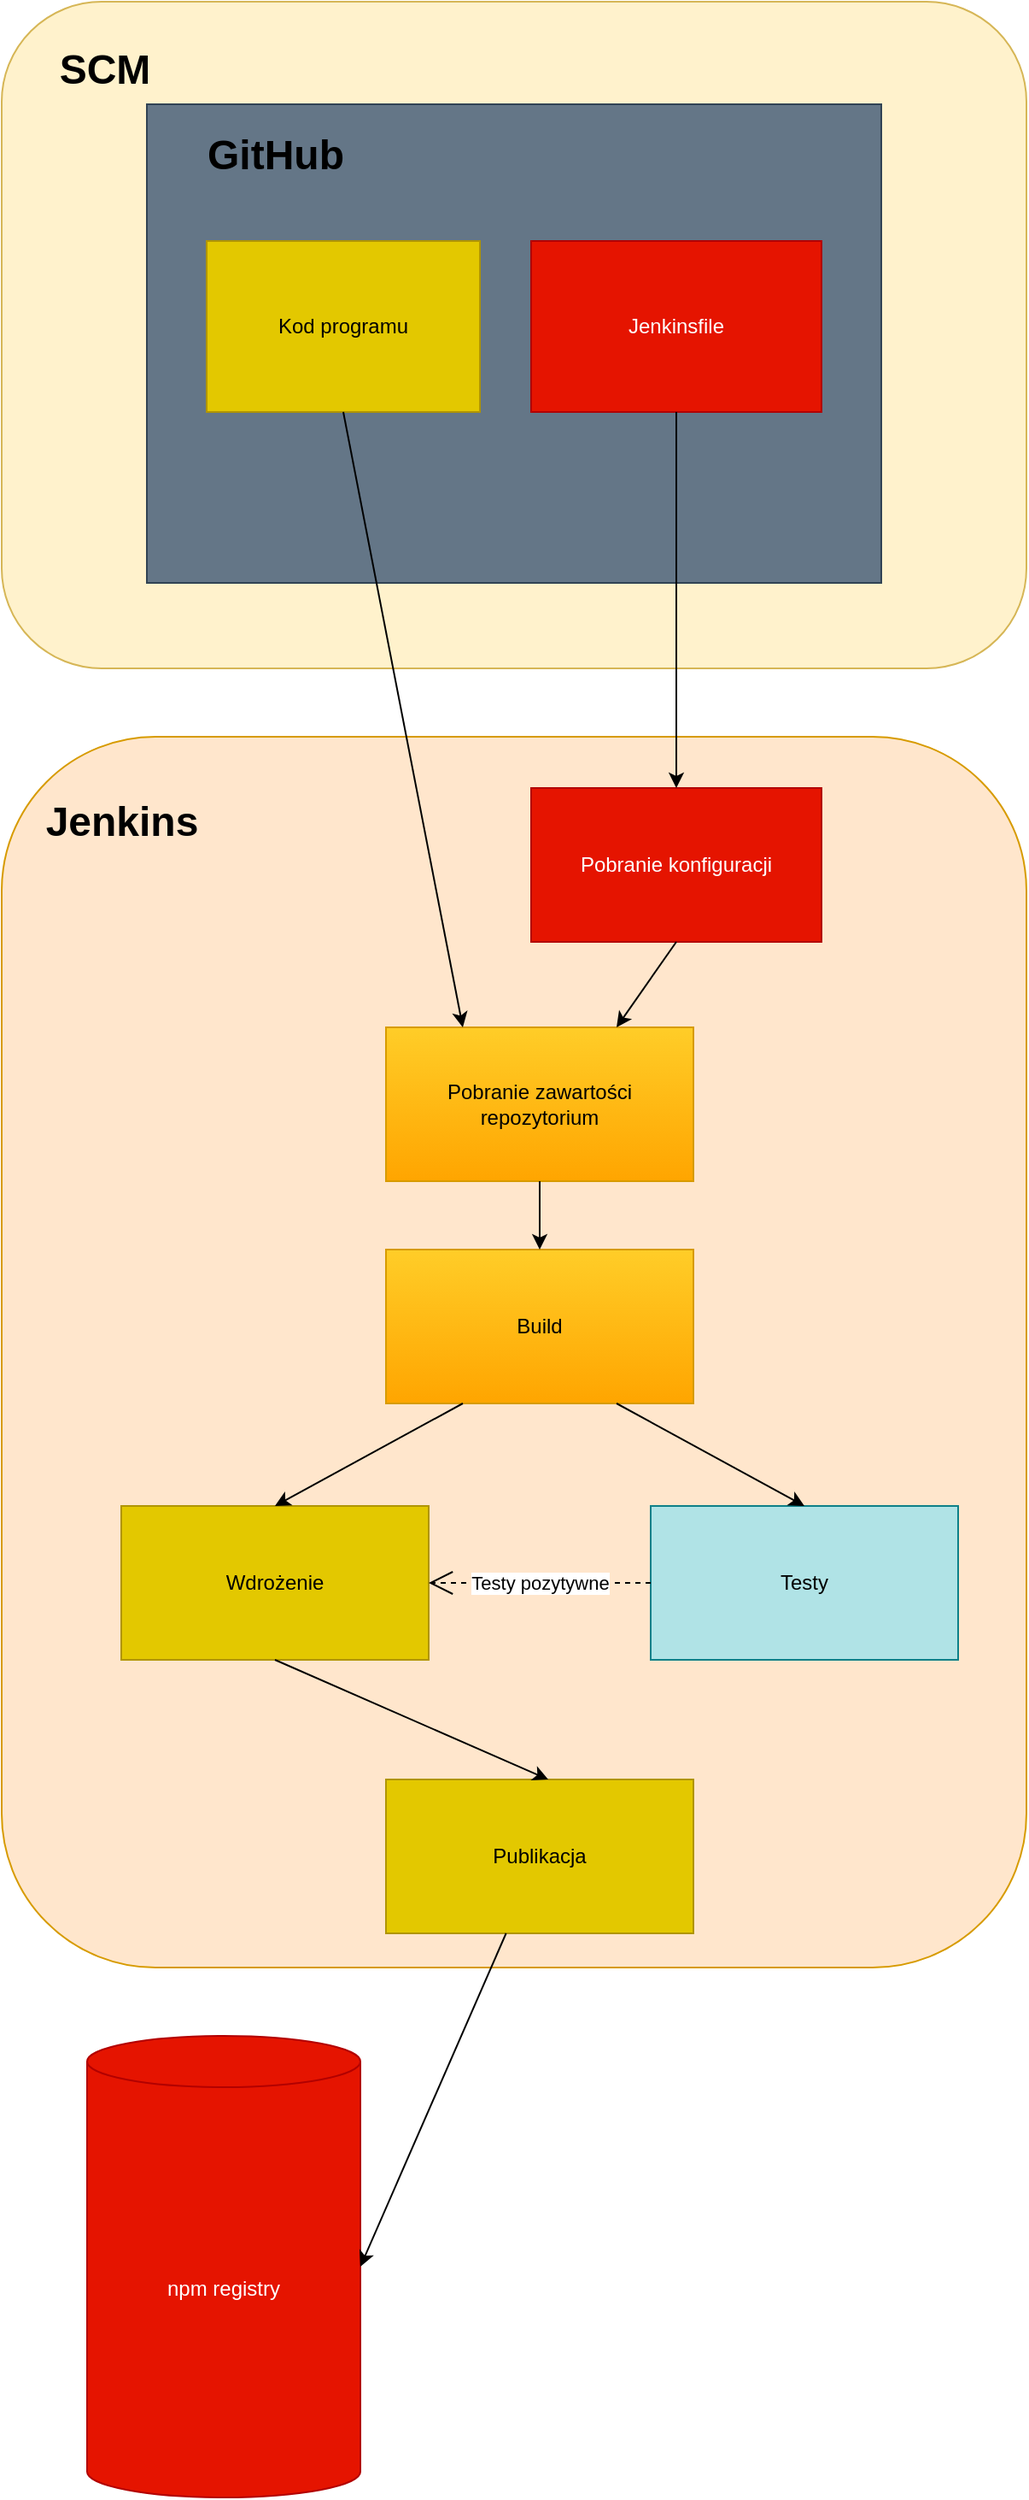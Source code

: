 <mxfile version="18.0.2" type="github">
  <diagram id="_6jzjjmLw6SJjfZyqRxt" name="Page-1">
    <mxGraphModel dx="1422" dy="754" grid="1" gridSize="10" guides="1" tooltips="1" connect="1" arrows="1" fold="1" page="1" pageScale="1" pageWidth="827" pageHeight="1169" math="0" shadow="0">
      <root>
        <mxCell id="0" />
        <mxCell id="1" parent="0" />
        <mxCell id="8yKd8Ax_CTTsXosJWTvP-4" value="" style="rounded=1;whiteSpace=wrap;html=1;fillColor=#fff2cc;strokeColor=#d6b656;" vertex="1" parent="1">
          <mxGeometry x="120" y="10" width="600" height="390" as="geometry" />
        </mxCell>
        <mxCell id="8yKd8Ax_CTTsXosJWTvP-5" value="SCM" style="text;strokeColor=none;fillColor=none;html=1;fontSize=24;fontStyle=1;verticalAlign=middle;align=center;" vertex="1" parent="1">
          <mxGeometry x="130" y="30" width="100" height="40" as="geometry" />
        </mxCell>
        <mxCell id="8yKd8Ax_CTTsXosJWTvP-8" value="" style="rounded=0;whiteSpace=wrap;html=1;fillColor=#647687;strokeColor=#314354;fontColor=#ffffff;" vertex="1" parent="1">
          <mxGeometry x="205" y="70" width="430" height="280" as="geometry" />
        </mxCell>
        <mxCell id="8yKd8Ax_CTTsXosJWTvP-9" value="GitHub" style="text;strokeColor=none;fillColor=none;html=1;fontSize=24;fontStyle=1;verticalAlign=middle;align=center;" vertex="1" parent="1">
          <mxGeometry x="230" y="80" width="100" height="40" as="geometry" />
        </mxCell>
        <mxCell id="8yKd8Ax_CTTsXosJWTvP-10" value="Kod programu" style="rounded=0;whiteSpace=wrap;html=1;fillColor=#e3c800;strokeColor=#B09500;fontColor=#000000;" vertex="1" parent="1">
          <mxGeometry x="240" y="150" width="160" height="100" as="geometry" />
        </mxCell>
        <mxCell id="8yKd8Ax_CTTsXosJWTvP-11" value="Jenkinsfile" style="rounded=0;whiteSpace=wrap;html=1;fillColor=#e51400;fontColor=#ffffff;strokeColor=#B20000;" vertex="1" parent="1">
          <mxGeometry x="430" y="150" width="170" height="100" as="geometry" />
        </mxCell>
        <mxCell id="8yKd8Ax_CTTsXosJWTvP-12" value="Pobranie konfiguracji pipeline" style="rounded=0;whiteSpace=wrap;html=1;" vertex="1" parent="1">
          <mxGeometry x="320" y="480" width="230" height="120" as="geometry" />
        </mxCell>
        <mxCell id="8yKd8Ax_CTTsXosJWTvP-13" value="" style="rounded=1;whiteSpace=wrap;html=1;fillColor=#ffe6cc;strokeColor=#d79b00;" vertex="1" parent="1">
          <mxGeometry x="120" y="440" width="600" height="720" as="geometry" />
        </mxCell>
        <mxCell id="8yKd8Ax_CTTsXosJWTvP-14" value="Jenkins" style="text;strokeColor=none;fillColor=none;html=1;fontSize=24;fontStyle=1;verticalAlign=middle;align=center;" vertex="1" parent="1">
          <mxGeometry x="140" y="470" width="100" height="40" as="geometry" />
        </mxCell>
        <mxCell id="8yKd8Ax_CTTsXosJWTvP-15" value="Pobranie konfiguracji" style="rounded=0;whiteSpace=wrap;html=1;fillColor=#e51400;fontColor=#ffffff;strokeColor=#B20000;" vertex="1" parent="1">
          <mxGeometry x="430" y="470" width="170" height="90" as="geometry" />
        </mxCell>
        <mxCell id="8yKd8Ax_CTTsXosJWTvP-17" value="Pobranie zawartości repozytorium" style="rounded=0;whiteSpace=wrap;html=1;fillColor=#ffcd28;strokeColor=#d79b00;gradientColor=#ffa500;" vertex="1" parent="1">
          <mxGeometry x="345" y="610" width="180" height="90" as="geometry" />
        </mxCell>
        <mxCell id="8yKd8Ax_CTTsXosJWTvP-19" value="" style="endArrow=classic;html=1;rounded=0;exitX=0.5;exitY=1;exitDx=0;exitDy=0;entryX=0.75;entryY=0;entryDx=0;entryDy=0;" edge="1" parent="1" source="8yKd8Ax_CTTsXosJWTvP-15" target="8yKd8Ax_CTTsXosJWTvP-17">
          <mxGeometry width="50" height="50" relative="1" as="geometry">
            <mxPoint x="390" y="500" as="sourcePoint" />
            <mxPoint x="440" y="450" as="targetPoint" />
          </mxGeometry>
        </mxCell>
        <mxCell id="8yKd8Ax_CTTsXosJWTvP-20" value="" style="endArrow=classic;html=1;rounded=0;exitX=0.5;exitY=1;exitDx=0;exitDy=0;entryX=0.25;entryY=0;entryDx=0;entryDy=0;" edge="1" parent="1" source="8yKd8Ax_CTTsXosJWTvP-10" target="8yKd8Ax_CTTsXosJWTvP-17">
          <mxGeometry width="50" height="50" relative="1" as="geometry">
            <mxPoint x="390" y="500" as="sourcePoint" />
            <mxPoint x="440" y="450" as="targetPoint" />
          </mxGeometry>
        </mxCell>
        <mxCell id="8yKd8Ax_CTTsXosJWTvP-21" value="" style="endArrow=classic;html=1;rounded=0;exitX=0.5;exitY=1;exitDx=0;exitDy=0;" edge="1" parent="1" source="8yKd8Ax_CTTsXosJWTvP-11" target="8yKd8Ax_CTTsXosJWTvP-15">
          <mxGeometry width="50" height="50" relative="1" as="geometry">
            <mxPoint x="390" y="500" as="sourcePoint" />
            <mxPoint x="440" y="450" as="targetPoint" />
          </mxGeometry>
        </mxCell>
        <mxCell id="8yKd8Ax_CTTsXosJWTvP-22" value="Build" style="rounded=0;whiteSpace=wrap;html=1;fillColor=#ffcd28;strokeColor=#d79b00;gradientColor=#ffa500;" vertex="1" parent="1">
          <mxGeometry x="345" y="740" width="180" height="90" as="geometry" />
        </mxCell>
        <mxCell id="8yKd8Ax_CTTsXosJWTvP-23" value="Testy" style="rounded=0;whiteSpace=wrap;html=1;fillColor=#b0e3e6;strokeColor=#0e8088;" vertex="1" parent="1">
          <mxGeometry x="500" y="890" width="180" height="90" as="geometry" />
        </mxCell>
        <mxCell id="8yKd8Ax_CTTsXosJWTvP-24" value="Wdrożenie" style="rounded=0;whiteSpace=wrap;html=1;fillColor=#e3c800;strokeColor=#B09500;fontColor=#000000;" vertex="1" parent="1">
          <mxGeometry x="190" y="890" width="180" height="90" as="geometry" />
        </mxCell>
        <mxCell id="8yKd8Ax_CTTsXosJWTvP-25" value="Publikacja" style="rounded=0;whiteSpace=wrap;html=1;fillColor=#e3c800;strokeColor=#B09500;fontColor=#000000;" vertex="1" parent="1">
          <mxGeometry x="345" y="1050" width="180" height="90" as="geometry" />
        </mxCell>
        <mxCell id="8yKd8Ax_CTTsXosJWTvP-26" value="" style="endArrow=classic;html=1;rounded=0;exitX=0.5;exitY=1;exitDx=0;exitDy=0;entryX=0.5;entryY=0;entryDx=0;entryDy=0;" edge="1" parent="1" source="8yKd8Ax_CTTsXosJWTvP-17" target="8yKd8Ax_CTTsXosJWTvP-22">
          <mxGeometry width="50" height="50" relative="1" as="geometry">
            <mxPoint x="390" y="800" as="sourcePoint" />
            <mxPoint x="440" y="750" as="targetPoint" />
          </mxGeometry>
        </mxCell>
        <mxCell id="8yKd8Ax_CTTsXosJWTvP-28" value="" style="endArrow=classic;html=1;rounded=0;exitX=0.25;exitY=1;exitDx=0;exitDy=0;entryX=0.5;entryY=0;entryDx=0;entryDy=0;" edge="1" parent="1" source="8yKd8Ax_CTTsXosJWTvP-22" target="8yKd8Ax_CTTsXosJWTvP-24">
          <mxGeometry width="50" height="50" relative="1" as="geometry">
            <mxPoint x="390" y="900" as="sourcePoint" />
            <mxPoint x="440" y="850" as="targetPoint" />
          </mxGeometry>
        </mxCell>
        <mxCell id="8yKd8Ax_CTTsXosJWTvP-29" value="" style="endArrow=classic;html=1;rounded=0;exitX=0.75;exitY=1;exitDx=0;exitDy=0;entryX=0.5;entryY=0;entryDx=0;entryDy=0;" edge="1" parent="1" source="8yKd8Ax_CTTsXosJWTvP-22" target="8yKd8Ax_CTTsXosJWTvP-23">
          <mxGeometry width="50" height="50" relative="1" as="geometry">
            <mxPoint x="390" y="900" as="sourcePoint" />
            <mxPoint x="440" y="850" as="targetPoint" />
          </mxGeometry>
        </mxCell>
        <mxCell id="8yKd8Ax_CTTsXosJWTvP-30" value="" style="endArrow=classic;html=1;rounded=0;exitX=0.5;exitY=1;exitDx=0;exitDy=0;" edge="1" parent="1" source="8yKd8Ax_CTTsXosJWTvP-24">
          <mxGeometry width="50" height="50" relative="1" as="geometry">
            <mxPoint x="390" y="1100" as="sourcePoint" />
            <mxPoint x="440" y="1050" as="targetPoint" />
          </mxGeometry>
        </mxCell>
        <mxCell id="8yKd8Ax_CTTsXosJWTvP-32" value="Testy pozytywne" style="endArrow=open;endSize=12;dashed=1;html=1;rounded=0;exitX=0;exitY=0.5;exitDx=0;exitDy=0;entryX=1;entryY=0.5;entryDx=0;entryDy=0;" edge="1" parent="1" source="8yKd8Ax_CTTsXosJWTvP-23" target="8yKd8Ax_CTTsXosJWTvP-24">
          <mxGeometry width="160" relative="1" as="geometry">
            <mxPoint x="330" y="1070" as="sourcePoint" />
            <mxPoint x="490" y="1070" as="targetPoint" />
          </mxGeometry>
        </mxCell>
        <mxCell id="8yKd8Ax_CTTsXosJWTvP-33" value="npm registry" style="shape=cylinder3;whiteSpace=wrap;html=1;boundedLbl=1;backgroundOutline=1;size=15;fillColor=#e51400;fontColor=#ffffff;strokeColor=#B20000;" vertex="1" parent="1">
          <mxGeometry x="170" y="1200" width="160" height="270" as="geometry" />
        </mxCell>
        <mxCell id="8yKd8Ax_CTTsXosJWTvP-34" value="" style="endArrow=classic;html=1;rounded=0;entryX=1;entryY=0.5;entryDx=0;entryDy=0;entryPerimeter=0;" edge="1" parent="1" source="8yKd8Ax_CTTsXosJWTvP-25" target="8yKd8Ax_CTTsXosJWTvP-33">
          <mxGeometry width="50" height="50" relative="1" as="geometry">
            <mxPoint x="390" y="1300" as="sourcePoint" />
            <mxPoint x="440" y="1250" as="targetPoint" />
          </mxGeometry>
        </mxCell>
      </root>
    </mxGraphModel>
  </diagram>
</mxfile>
